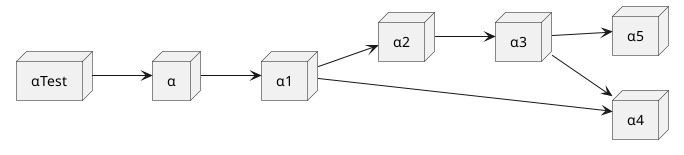 @startuml

left to right direction

node αTest
node α
node α1
node α2
node α3
node α4
node α5

αTest --> α
α --> α1
α1 --> α2
α1 --> α4
α2 --> α3
α3 --> α5
α3 --> α4

@enduml